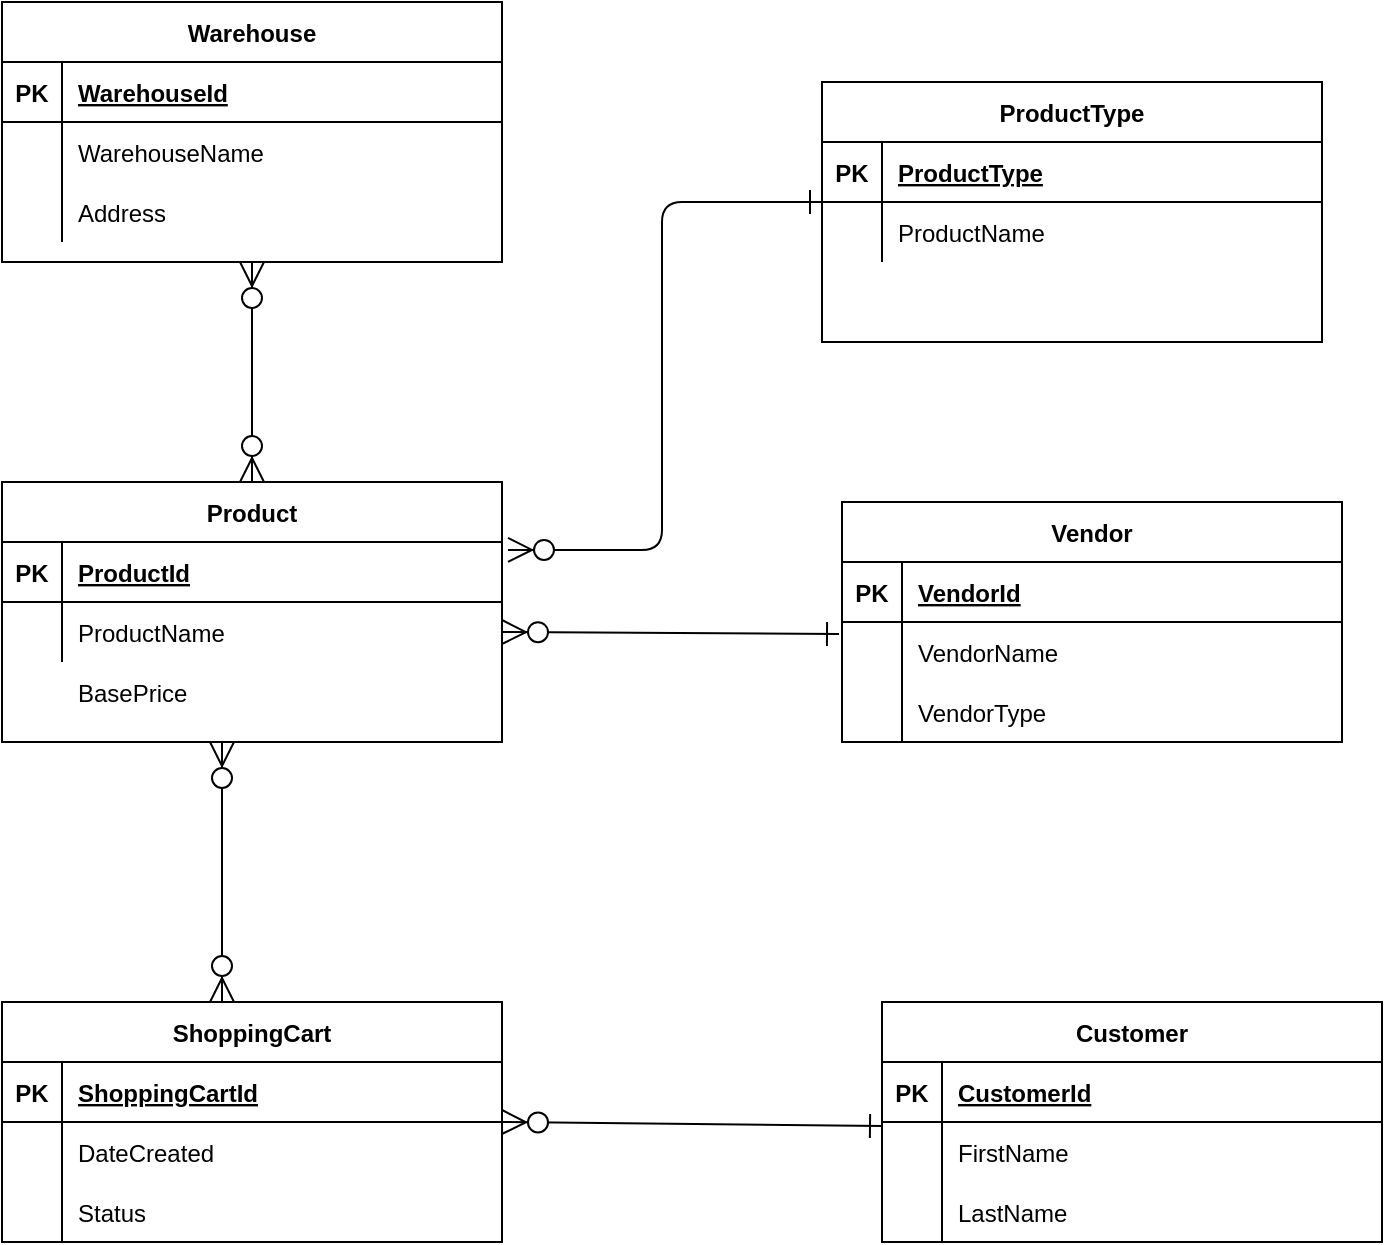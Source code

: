 <mxfile version="13.7.8" type="github"><diagram id="R2lEEEUBdFMjLlhIrx00" name="Page-1"><mxGraphModel dx="1248" dy="568" grid="1" gridSize="10" guides="1" tooltips="1" connect="1" arrows="1" fold="1" page="1" pageScale="1" pageWidth="850" pageHeight="1100" math="0" shadow="0" extFonts="Permanent Marker^https://fonts.googleapis.com/css?family=Permanent+Marker"><root><mxCell id="0"/><mxCell id="1" parent="0"/><mxCell id="C-vyLk0tnHw3VtMMgP7b-1" value="" style="endArrow=ERzeroToMany;startArrow=ERzeroToMany;endFill=1;startFill=1;endSize=10;startSize=10;exitX=0.5;exitY=0;exitDx=0;exitDy=0;" parent="1" source="C-vyLk0tnHw3VtMMgP7b-23" edge="1"><mxGeometry width="100" height="100" relative="1" as="geometry"><mxPoint x="340" y="720" as="sourcePoint"/><mxPoint x="185" y="180" as="targetPoint"/></mxGeometry></mxCell><mxCell id="DKMkopNl-65fICYcnyJk-2" value="BasePrice" style="shape=partialRectangle;overflow=hidden;connectable=0;fillColor=none;top=0;left=0;bottom=0;right=0;align=left;spacingLeft=6;" parent="1" vertex="1"><mxGeometry x="90" y="380" width="220" height="30" as="geometry"/></mxCell><mxCell id="C-vyLk0tnHw3VtMMgP7b-13" value="Warehouse" style="shape=table;startSize=30;container=1;collapsible=1;childLayout=tableLayout;fixedRows=1;rowLines=0;fontStyle=1;align=center;resizeLast=1;" parent="1" vertex="1"><mxGeometry x="60" y="50" width="250" height="130" as="geometry"/></mxCell><mxCell id="C-vyLk0tnHw3VtMMgP7b-14" value="" style="shape=partialRectangle;collapsible=0;dropTarget=0;pointerEvents=0;fillColor=none;points=[[0,0.5],[1,0.5]];portConstraint=eastwest;top=0;left=0;right=0;bottom=1;" parent="C-vyLk0tnHw3VtMMgP7b-13" vertex="1"><mxGeometry y="30" width="250" height="30" as="geometry"/></mxCell><mxCell id="C-vyLk0tnHw3VtMMgP7b-15" value="PK" style="shape=partialRectangle;overflow=hidden;connectable=0;fillColor=none;top=0;left=0;bottom=0;right=0;fontStyle=1;" parent="C-vyLk0tnHw3VtMMgP7b-14" vertex="1"><mxGeometry width="30" height="30" as="geometry"/></mxCell><mxCell id="C-vyLk0tnHw3VtMMgP7b-16" value="WarehouseId" style="shape=partialRectangle;overflow=hidden;connectable=0;fillColor=none;top=0;left=0;bottom=0;right=0;align=left;spacingLeft=6;fontStyle=5;" parent="C-vyLk0tnHw3VtMMgP7b-14" vertex="1"><mxGeometry x="30" width="220" height="30" as="geometry"/></mxCell><mxCell id="C-vyLk0tnHw3VtMMgP7b-17" value="" style="shape=partialRectangle;collapsible=0;dropTarget=0;pointerEvents=0;fillColor=none;points=[[0,0.5],[1,0.5]];portConstraint=eastwest;top=0;left=0;right=0;bottom=0;" parent="C-vyLk0tnHw3VtMMgP7b-13" vertex="1"><mxGeometry y="60" width="250" height="30" as="geometry"/></mxCell><mxCell id="C-vyLk0tnHw3VtMMgP7b-18" value="" style="shape=partialRectangle;overflow=hidden;connectable=0;fillColor=none;top=0;left=0;bottom=0;right=0;" parent="C-vyLk0tnHw3VtMMgP7b-17" vertex="1"><mxGeometry width="30" height="30" as="geometry"/></mxCell><mxCell id="C-vyLk0tnHw3VtMMgP7b-19" value="WarehouseName" style="shape=partialRectangle;overflow=hidden;connectable=0;fillColor=none;top=0;left=0;bottom=0;right=0;align=left;spacingLeft=6;" parent="C-vyLk0tnHw3VtMMgP7b-17" vertex="1"><mxGeometry x="30" width="220" height="30" as="geometry"/></mxCell><mxCell id="C-vyLk0tnHw3VtMMgP7b-20" value="" style="shape=partialRectangle;collapsible=0;dropTarget=0;pointerEvents=0;fillColor=none;points=[[0,0.5],[1,0.5]];portConstraint=eastwest;top=0;left=0;right=0;bottom=0;" parent="C-vyLk0tnHw3VtMMgP7b-13" vertex="1"><mxGeometry y="90" width="250" height="30" as="geometry"/></mxCell><mxCell id="C-vyLk0tnHw3VtMMgP7b-21" value="" style="shape=partialRectangle;overflow=hidden;connectable=0;fillColor=none;top=0;left=0;bottom=0;right=0;" parent="C-vyLk0tnHw3VtMMgP7b-20" vertex="1"><mxGeometry width="30" height="30" as="geometry"/></mxCell><mxCell id="C-vyLk0tnHw3VtMMgP7b-22" value="Address" style="shape=partialRectangle;overflow=hidden;connectable=0;fillColor=none;top=0;left=0;bottom=0;right=0;align=left;spacingLeft=6;" parent="C-vyLk0tnHw3VtMMgP7b-20" vertex="1"><mxGeometry x="30" width="220" height="30" as="geometry"/></mxCell><mxCell id="C-vyLk0tnHw3VtMMgP7b-23" value="Product" style="shape=table;startSize=30;container=1;collapsible=1;childLayout=tableLayout;fixedRows=1;rowLines=0;fontStyle=1;align=center;resizeLast=1;" parent="1" vertex="1"><mxGeometry x="60" y="290" width="250" height="130" as="geometry"/></mxCell><mxCell id="C-vyLk0tnHw3VtMMgP7b-24" value="" style="shape=partialRectangle;collapsible=0;dropTarget=0;pointerEvents=0;fillColor=none;points=[[0,0.5],[1,0.5]];portConstraint=eastwest;top=0;left=0;right=0;bottom=1;" parent="C-vyLk0tnHw3VtMMgP7b-23" vertex="1"><mxGeometry y="30" width="250" height="30" as="geometry"/></mxCell><mxCell id="C-vyLk0tnHw3VtMMgP7b-25" value="PK" style="shape=partialRectangle;overflow=hidden;connectable=0;fillColor=none;top=0;left=0;bottom=0;right=0;fontStyle=1;" parent="C-vyLk0tnHw3VtMMgP7b-24" vertex="1"><mxGeometry width="30" height="30" as="geometry"/></mxCell><mxCell id="C-vyLk0tnHw3VtMMgP7b-26" value="ProductId" style="shape=partialRectangle;overflow=hidden;connectable=0;fillColor=none;top=0;left=0;bottom=0;right=0;align=left;spacingLeft=6;fontStyle=5;" parent="C-vyLk0tnHw3VtMMgP7b-24" vertex="1"><mxGeometry x="30" width="220" height="30" as="geometry"/></mxCell><mxCell id="C-vyLk0tnHw3VtMMgP7b-27" value="" style="shape=partialRectangle;collapsible=0;dropTarget=0;pointerEvents=0;fillColor=none;points=[[0,0.5],[1,0.5]];portConstraint=eastwest;top=0;left=0;right=0;bottom=0;" parent="C-vyLk0tnHw3VtMMgP7b-23" vertex="1"><mxGeometry y="60" width="250" height="30" as="geometry"/></mxCell><mxCell id="C-vyLk0tnHw3VtMMgP7b-28" value="" style="shape=partialRectangle;overflow=hidden;connectable=0;fillColor=none;top=0;left=0;bottom=0;right=0;" parent="C-vyLk0tnHw3VtMMgP7b-27" vertex="1"><mxGeometry width="30" height="30" as="geometry"/></mxCell><mxCell id="C-vyLk0tnHw3VtMMgP7b-29" value="ProductName" style="shape=partialRectangle;overflow=hidden;connectable=0;fillColor=none;top=0;left=0;bottom=0;right=0;align=left;spacingLeft=6;" parent="C-vyLk0tnHw3VtMMgP7b-27" vertex="1"><mxGeometry x="30" width="220" height="30" as="geometry"/></mxCell><mxCell id="C-vyLk0tnHw3VtMMgP7b-2" value="Vendor" style="shape=table;startSize=30;container=1;collapsible=1;childLayout=tableLayout;fixedRows=1;rowLines=0;fontStyle=1;align=center;resizeLast=1;" parent="1" vertex="1"><mxGeometry x="480" y="300" width="250" height="120" as="geometry"/></mxCell><mxCell id="C-vyLk0tnHw3VtMMgP7b-3" value="" style="shape=partialRectangle;collapsible=0;dropTarget=0;pointerEvents=0;fillColor=none;points=[[0,0.5],[1,0.5]];portConstraint=eastwest;top=0;left=0;right=0;bottom=1;" parent="C-vyLk0tnHw3VtMMgP7b-2" vertex="1"><mxGeometry y="30" width="250" height="30" as="geometry"/></mxCell><mxCell id="C-vyLk0tnHw3VtMMgP7b-4" value="PK" style="shape=partialRectangle;overflow=hidden;connectable=0;fillColor=none;top=0;left=0;bottom=0;right=0;fontStyle=1;" parent="C-vyLk0tnHw3VtMMgP7b-3" vertex="1"><mxGeometry width="30" height="30" as="geometry"/></mxCell><mxCell id="C-vyLk0tnHw3VtMMgP7b-5" value="VendorId" style="shape=partialRectangle;overflow=hidden;connectable=0;fillColor=none;top=0;left=0;bottom=0;right=0;align=left;spacingLeft=6;fontStyle=5;" parent="C-vyLk0tnHw3VtMMgP7b-3" vertex="1"><mxGeometry x="30" width="220" height="30" as="geometry"/></mxCell><mxCell id="C-vyLk0tnHw3VtMMgP7b-6" value="" style="shape=partialRectangle;collapsible=0;dropTarget=0;pointerEvents=0;fillColor=none;points=[[0,0.5],[1,0.5]];portConstraint=eastwest;top=0;left=0;right=0;bottom=0;" parent="C-vyLk0tnHw3VtMMgP7b-2" vertex="1"><mxGeometry y="60" width="250" height="30" as="geometry"/></mxCell><mxCell id="C-vyLk0tnHw3VtMMgP7b-7" value="" style="shape=partialRectangle;overflow=hidden;connectable=0;fillColor=none;top=0;left=0;bottom=0;right=0;" parent="C-vyLk0tnHw3VtMMgP7b-6" vertex="1"><mxGeometry width="30" height="30" as="geometry"/></mxCell><mxCell id="C-vyLk0tnHw3VtMMgP7b-8" value="VendorName" style="shape=partialRectangle;overflow=hidden;connectable=0;fillColor=none;top=0;left=0;bottom=0;right=0;align=left;spacingLeft=6;" parent="C-vyLk0tnHw3VtMMgP7b-6" vertex="1"><mxGeometry x="30" width="220" height="30" as="geometry"/></mxCell><mxCell id="C-vyLk0tnHw3VtMMgP7b-9" value="" style="shape=partialRectangle;collapsible=0;dropTarget=0;pointerEvents=0;fillColor=none;points=[[0,0.5],[1,0.5]];portConstraint=eastwest;top=0;left=0;right=0;bottom=0;" parent="C-vyLk0tnHw3VtMMgP7b-2" vertex="1"><mxGeometry y="90" width="250" height="30" as="geometry"/></mxCell><mxCell id="C-vyLk0tnHw3VtMMgP7b-10" value="" style="shape=partialRectangle;overflow=hidden;connectable=0;fillColor=none;top=0;left=0;bottom=0;right=0;" parent="C-vyLk0tnHw3VtMMgP7b-9" vertex="1"><mxGeometry width="30" height="30" as="geometry"/></mxCell><mxCell id="C-vyLk0tnHw3VtMMgP7b-11" value="VendorType" style="shape=partialRectangle;overflow=hidden;connectable=0;fillColor=none;top=0;left=0;bottom=0;right=0;align=left;spacingLeft=6;" parent="C-vyLk0tnHw3VtMMgP7b-9" vertex="1"><mxGeometry x="30" width="220" height="30" as="geometry"/></mxCell><mxCell id="DKMkopNl-65fICYcnyJk-3" value="" style="endArrow=ERzeroToMany;html=1;entryX=1;entryY=0.5;entryDx=0;entryDy=0;exitX=-0.006;exitY=1.2;exitDx=0;exitDy=0;exitPerimeter=0;endSize=10;startSize=10;endFill=1;startArrow=ERone;startFill=0;" parent="1" source="C-vyLk0tnHw3VtMMgP7b-3" target="C-vyLk0tnHw3VtMMgP7b-27" edge="1"><mxGeometry width="50" height="50" relative="1" as="geometry"><mxPoint x="400" y="320" as="sourcePoint"/><mxPoint x="450" y="270" as="targetPoint"/></mxGeometry></mxCell><mxCell id="DKMkopNl-65fICYcnyJk-4" value="ProductType" style="shape=table;startSize=30;container=1;collapsible=1;childLayout=tableLayout;fixedRows=1;rowLines=0;fontStyle=1;align=center;resizeLast=1;" parent="1" vertex="1"><mxGeometry x="470" y="90" width="250" height="130" as="geometry"/></mxCell><mxCell id="DKMkopNl-65fICYcnyJk-5" value="" style="shape=partialRectangle;collapsible=0;dropTarget=0;pointerEvents=0;fillColor=none;points=[[0,0.5],[1,0.5]];portConstraint=eastwest;top=0;left=0;right=0;bottom=1;" parent="DKMkopNl-65fICYcnyJk-4" vertex="1"><mxGeometry y="30" width="250" height="30" as="geometry"/></mxCell><mxCell id="DKMkopNl-65fICYcnyJk-6" value="PK" style="shape=partialRectangle;overflow=hidden;connectable=0;fillColor=none;top=0;left=0;bottom=0;right=0;fontStyle=1;" parent="DKMkopNl-65fICYcnyJk-5" vertex="1"><mxGeometry width="30" height="30" as="geometry"/></mxCell><mxCell id="DKMkopNl-65fICYcnyJk-7" value="ProductType" style="shape=partialRectangle;overflow=hidden;connectable=0;fillColor=none;top=0;left=0;bottom=0;right=0;align=left;spacingLeft=6;fontStyle=5;" parent="DKMkopNl-65fICYcnyJk-5" vertex="1"><mxGeometry x="30" width="220" height="30" as="geometry"/></mxCell><mxCell id="DKMkopNl-65fICYcnyJk-8" value="" style="shape=partialRectangle;collapsible=0;dropTarget=0;pointerEvents=0;fillColor=none;points=[[0,0.5],[1,0.5]];portConstraint=eastwest;top=0;left=0;right=0;bottom=0;" parent="DKMkopNl-65fICYcnyJk-4" vertex="1"><mxGeometry y="60" width="250" height="30" as="geometry"/></mxCell><mxCell id="DKMkopNl-65fICYcnyJk-9" value="" style="shape=partialRectangle;overflow=hidden;connectable=0;fillColor=none;top=0;left=0;bottom=0;right=0;" parent="DKMkopNl-65fICYcnyJk-8" vertex="1"><mxGeometry width="30" height="30" as="geometry"/></mxCell><mxCell id="DKMkopNl-65fICYcnyJk-10" value="ProductName" style="shape=partialRectangle;overflow=hidden;connectable=0;fillColor=none;top=0;left=0;bottom=0;right=0;align=left;spacingLeft=6;" parent="DKMkopNl-65fICYcnyJk-8" vertex="1"><mxGeometry x="30" width="220" height="30" as="geometry"/></mxCell><mxCell id="DKMkopNl-65fICYcnyJk-11" value="" style="endArrow=ERone;html=1;exitX=1.012;exitY=0.133;exitDx=0;exitDy=0;exitPerimeter=0;endSize=10;startSize=10;endFill=0;startArrow=ERzeroToMany;startFill=1;" parent="1" source="C-vyLk0tnHw3VtMMgP7b-24" edge="1"><mxGeometry width="50" height="50" relative="1" as="geometry"><mxPoint x="420" y="200" as="sourcePoint"/><mxPoint x="470" y="150" as="targetPoint"/><Array as="points"><mxPoint x="390" y="324"/><mxPoint x="390" y="150"/></Array></mxGeometry></mxCell><mxCell id="DKMkopNl-65fICYcnyJk-23" value="Customer" style="shape=table;startSize=30;container=1;collapsible=1;childLayout=tableLayout;fixedRows=1;rowLines=0;fontStyle=1;align=center;resizeLast=1;" parent="1" vertex="1"><mxGeometry x="500" y="550" width="250" height="120" as="geometry"/></mxCell><mxCell id="DKMkopNl-65fICYcnyJk-24" value="" style="shape=partialRectangle;collapsible=0;dropTarget=0;pointerEvents=0;fillColor=none;points=[[0,0.5],[1,0.5]];portConstraint=eastwest;top=0;left=0;right=0;bottom=1;" parent="DKMkopNl-65fICYcnyJk-23" vertex="1"><mxGeometry y="30" width="250" height="30" as="geometry"/></mxCell><mxCell id="DKMkopNl-65fICYcnyJk-25" value="PK" style="shape=partialRectangle;overflow=hidden;connectable=0;fillColor=none;top=0;left=0;bottom=0;right=0;fontStyle=1;" parent="DKMkopNl-65fICYcnyJk-24" vertex="1"><mxGeometry width="30" height="30" as="geometry"/></mxCell><mxCell id="DKMkopNl-65fICYcnyJk-26" value="CustomerId" style="shape=partialRectangle;overflow=hidden;connectable=0;fillColor=none;top=0;left=0;bottom=0;right=0;align=left;spacingLeft=6;fontStyle=5;" parent="DKMkopNl-65fICYcnyJk-24" vertex="1"><mxGeometry x="30" width="220" height="30" as="geometry"/></mxCell><mxCell id="DKMkopNl-65fICYcnyJk-27" value="" style="shape=partialRectangle;collapsible=0;dropTarget=0;pointerEvents=0;fillColor=none;points=[[0,0.5],[1,0.5]];portConstraint=eastwest;top=0;left=0;right=0;bottom=0;" parent="DKMkopNl-65fICYcnyJk-23" vertex="1"><mxGeometry y="60" width="250" height="30" as="geometry"/></mxCell><mxCell id="DKMkopNl-65fICYcnyJk-28" value="" style="shape=partialRectangle;overflow=hidden;connectable=0;fillColor=none;top=0;left=0;bottom=0;right=0;" parent="DKMkopNl-65fICYcnyJk-27" vertex="1"><mxGeometry width="30" height="30" as="geometry"/></mxCell><mxCell id="DKMkopNl-65fICYcnyJk-29" value="FirstName" style="shape=partialRectangle;overflow=hidden;connectable=0;fillColor=none;top=0;left=0;bottom=0;right=0;align=left;spacingLeft=6;" parent="DKMkopNl-65fICYcnyJk-27" vertex="1"><mxGeometry x="30" width="220" height="30" as="geometry"/></mxCell><mxCell id="DKMkopNl-65fICYcnyJk-30" value="" style="shape=partialRectangle;collapsible=0;dropTarget=0;pointerEvents=0;fillColor=none;points=[[0,0.5],[1,0.5]];portConstraint=eastwest;top=0;left=0;right=0;bottom=0;" parent="DKMkopNl-65fICYcnyJk-23" vertex="1"><mxGeometry y="90" width="250" height="30" as="geometry"/></mxCell><mxCell id="DKMkopNl-65fICYcnyJk-31" value="" style="shape=partialRectangle;overflow=hidden;connectable=0;fillColor=none;top=0;left=0;bottom=0;right=0;" parent="DKMkopNl-65fICYcnyJk-30" vertex="1"><mxGeometry width="30" height="30" as="geometry"/></mxCell><mxCell id="DKMkopNl-65fICYcnyJk-32" value="LastName" style="shape=partialRectangle;overflow=hidden;connectable=0;fillColor=none;top=0;left=0;bottom=0;right=0;align=left;spacingLeft=6;" parent="DKMkopNl-65fICYcnyJk-30" vertex="1"><mxGeometry x="30" width="220" height="30" as="geometry"/></mxCell><mxCell id="DKMkopNl-65fICYcnyJk-12" value="ShoppingCart" style="shape=table;startSize=30;container=1;collapsible=1;childLayout=tableLayout;fixedRows=1;rowLines=0;fontStyle=1;align=center;resizeLast=1;" parent="1" vertex="1"><mxGeometry x="60" y="550" width="250" height="120" as="geometry"/></mxCell><mxCell id="DKMkopNl-65fICYcnyJk-13" value="" style="shape=partialRectangle;collapsible=0;dropTarget=0;pointerEvents=0;fillColor=none;points=[[0,0.5],[1,0.5]];portConstraint=eastwest;top=0;left=0;right=0;bottom=1;" parent="DKMkopNl-65fICYcnyJk-12" vertex="1"><mxGeometry y="30" width="250" height="30" as="geometry"/></mxCell><mxCell id="DKMkopNl-65fICYcnyJk-14" value="PK" style="shape=partialRectangle;overflow=hidden;connectable=0;fillColor=none;top=0;left=0;bottom=0;right=0;fontStyle=1;" parent="DKMkopNl-65fICYcnyJk-13" vertex="1"><mxGeometry width="30" height="30" as="geometry"/></mxCell><mxCell id="DKMkopNl-65fICYcnyJk-15" value="ShoppingCartId" style="shape=partialRectangle;overflow=hidden;connectable=0;fillColor=none;top=0;left=0;bottom=0;right=0;align=left;spacingLeft=6;fontStyle=5;" parent="DKMkopNl-65fICYcnyJk-13" vertex="1"><mxGeometry x="30" width="220" height="30" as="geometry"/></mxCell><mxCell id="DKMkopNl-65fICYcnyJk-16" value="" style="shape=partialRectangle;collapsible=0;dropTarget=0;pointerEvents=0;fillColor=none;points=[[0,0.5],[1,0.5]];portConstraint=eastwest;top=0;left=0;right=0;bottom=0;" parent="DKMkopNl-65fICYcnyJk-12" vertex="1"><mxGeometry y="60" width="250" height="30" as="geometry"/></mxCell><mxCell id="DKMkopNl-65fICYcnyJk-17" value="" style="shape=partialRectangle;overflow=hidden;connectable=0;fillColor=none;top=0;left=0;bottom=0;right=0;" parent="DKMkopNl-65fICYcnyJk-16" vertex="1"><mxGeometry width="30" height="30" as="geometry"/></mxCell><mxCell id="DKMkopNl-65fICYcnyJk-18" value="DateCreated" style="shape=partialRectangle;overflow=hidden;connectable=0;fillColor=none;top=0;left=0;bottom=0;right=0;align=left;spacingLeft=6;" parent="DKMkopNl-65fICYcnyJk-16" vertex="1"><mxGeometry x="30" width="220" height="30" as="geometry"/></mxCell><mxCell id="DKMkopNl-65fICYcnyJk-19" value="" style="shape=partialRectangle;collapsible=0;dropTarget=0;pointerEvents=0;fillColor=none;points=[[0,0.5],[1,0.5]];portConstraint=eastwest;top=0;left=0;right=0;bottom=0;" parent="DKMkopNl-65fICYcnyJk-12" vertex="1"><mxGeometry y="90" width="250" height="30" as="geometry"/></mxCell><mxCell id="DKMkopNl-65fICYcnyJk-20" value="" style="shape=partialRectangle;overflow=hidden;connectable=0;fillColor=none;top=0;left=0;bottom=0;right=0;" parent="DKMkopNl-65fICYcnyJk-19" vertex="1"><mxGeometry width="30" height="30" as="geometry"/></mxCell><mxCell id="DKMkopNl-65fICYcnyJk-21" value="Status" style="shape=partialRectangle;overflow=hidden;connectable=0;fillColor=none;top=0;left=0;bottom=0;right=0;align=left;spacingLeft=6;" parent="DKMkopNl-65fICYcnyJk-19" vertex="1"><mxGeometry x="30" width="220" height="30" as="geometry"/></mxCell><mxCell id="DKMkopNl-65fICYcnyJk-33" value="" style="endArrow=ERzeroToMany;html=1;endSize=10;startSize=10;startArrow=ERzeroToMany;startFill=1;endFill=1;" parent="1" edge="1"><mxGeometry width="50" height="50" relative="1" as="geometry"><mxPoint x="170" y="550" as="sourcePoint"/><mxPoint x="170" y="420" as="targetPoint"/></mxGeometry></mxCell><mxCell id="DKMkopNl-65fICYcnyJk-34" value="" style="endArrow=ERone;html=1;entryX=0;entryY=0.067;entryDx=0;entryDy=0;entryPerimeter=0;endSize=10;startSize=10;endFill=0;startArrow=ERzeroToMany;startFill=1;" parent="1" target="DKMkopNl-65fICYcnyJk-27" edge="1"><mxGeometry width="50" height="50" relative="1" as="geometry"><mxPoint x="310" y="610" as="sourcePoint"/><mxPoint x="360" y="560" as="targetPoint"/></mxGeometry></mxCell></root></mxGraphModel></diagram></mxfile>